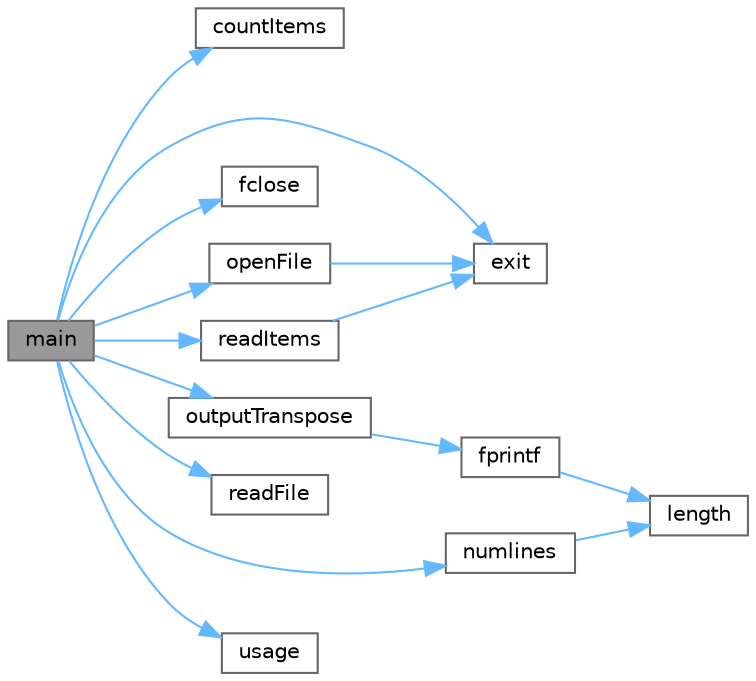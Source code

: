digraph "main"
{
 // LATEX_PDF_SIZE
  bgcolor="transparent";
  edge [fontname=Helvetica,fontsize=10,labelfontname=Helvetica,labelfontsize=10];
  node [fontname=Helvetica,fontsize=10,shape=box,height=0.2,width=0.4];
  rankdir="LR";
  Node1 [id="Node000001",label="main",height=0.2,width=0.4,color="gray40", fillcolor="grey60", style="filled", fontcolor="black",tooltip=" "];
  Node1 -> Node2 [id="edge15_Node000001_Node000002",color="steelblue1",style="solid",tooltip=" "];
  Node2 [id="Node000002",label="countItems",height=0.2,width=0.4,color="grey40", fillcolor="white", style="filled",URL="$d6/d7a/transpose_8c.html#a2088381b83013d475f3620bba77cd853",tooltip=" "];
  Node1 -> Node3 [id="edge16_Node000001_Node000003",color="steelblue1",style="solid",tooltip=" "];
  Node3 [id="Node000003",label="exit",height=0.2,width=0.4,color="grey40", fillcolor="white", style="filled",URL="$da/d39/exit_handler_8c.html#a7b17e5913b7dff48eec9ba3976ccfd3c",tooltip=" "];
  Node1 -> Node4 [id="edge17_Node000001_Node000004",color="steelblue1",style="solid",tooltip=" "];
  Node4 [id="Node000004",label="fclose",height=0.2,width=0.4,color="grey40", fillcolor="white", style="filled",URL="$de/d55/preprocess_2climsteps_8m.html#a09890cf585bffdc75d5810e054f62779",tooltip=" "];
  Node1 -> Node5 [id="edge18_Node000001_Node000005",color="steelblue1",style="solid",tooltip=" "];
  Node5 [id="Node000005",label="numlines",height=0.2,width=0.4,color="grey40", fillcolor="white", style="filled",URL="$d6/d7a/transpose_8c.html#a1c9dccc59ccf3fb82ca0ecb091ea7c14",tooltip=" "];
  Node5 -> Node6 [id="edge19_Node000005_Node000006",color="steelblue1",style="solid",tooltip=" "];
  Node6 [id="Node000006",label="length",height=0.2,width=0.4,color="grey40", fillcolor="white", style="filled",URL="$d9/dce/daylen_8m.html#a86e0024c249e4a09333409ec56451e1e",tooltip=" "];
  Node1 -> Node7 [id="edge20_Node000001_Node000007",color="steelblue1",style="solid",tooltip=" "];
  Node7 [id="Node000007",label="openFile",height=0.2,width=0.4,color="grey40", fillcolor="white", style="filled",URL="$d9/d0c/bintotxt_8c.html#a043eed78149456a0cf4a77a71a6e340b",tooltip=" "];
  Node7 -> Node3 [id="edge21_Node000007_Node000003",color="steelblue1",style="solid",tooltip=" "];
  Node1 -> Node8 [id="edge22_Node000001_Node000008",color="steelblue1",style="solid",tooltip=" "];
  Node8 [id="Node000008",label="outputTranspose",height=0.2,width=0.4,color="grey40", fillcolor="white", style="filled",URL="$d6/d7a/transpose_8c.html#af6de32adecde5a94a2f1a9bb48848ccb",tooltip=" "];
  Node8 -> Node9 [id="edge23_Node000008_Node000009",color="steelblue1",style="solid",tooltip=" "];
  Node9 [id="Node000009",label="fprintf",height=0.2,width=0.4,color="grey40", fillcolor="white", style="filled",URL="$db/d38/splitdata_8m.html#a1b55763cc205d6b6f157eefb24e20e4c",tooltip=" "];
  Node9 -> Node6 [id="edge24_Node000009_Node000006",color="steelblue1",style="solid",tooltip=" "];
  Node1 -> Node10 [id="edge25_Node000001_Node000010",color="steelblue1",style="solid",tooltip=" "];
  Node10 [id="Node000010",label="readFile",height=0.2,width=0.4,color="grey40", fillcolor="white", style="filled",URL="$d6/d7a/transpose_8c.html#aa47bbeed4188b8f05cc93b3b8ecabbdc",tooltip=" "];
  Node1 -> Node11 [id="edge26_Node000001_Node000011",color="steelblue1",style="solid",tooltip=" "];
  Node11 [id="Node000011",label="readItems",height=0.2,width=0.4,color="grey40", fillcolor="white", style="filled",URL="$d6/d7a/transpose_8c.html#ac7baaad9a0b659c32d141f73510e6dd4",tooltip=" "];
  Node11 -> Node3 [id="edge27_Node000011_Node000003",color="steelblue1",style="solid",tooltip=" "];
  Node1 -> Node12 [id="edge28_Node000001_Node000012",color="steelblue1",style="solid",tooltip=" "];
  Node12 [id="Node000012",label="usage",height=0.2,width=0.4,color="grey40", fillcolor="white", style="filled",URL="$d6/d7a/transpose_8c.html#af3fc073cbe5282a8dcb2a1380512b3e8",tooltip=" "];
}
